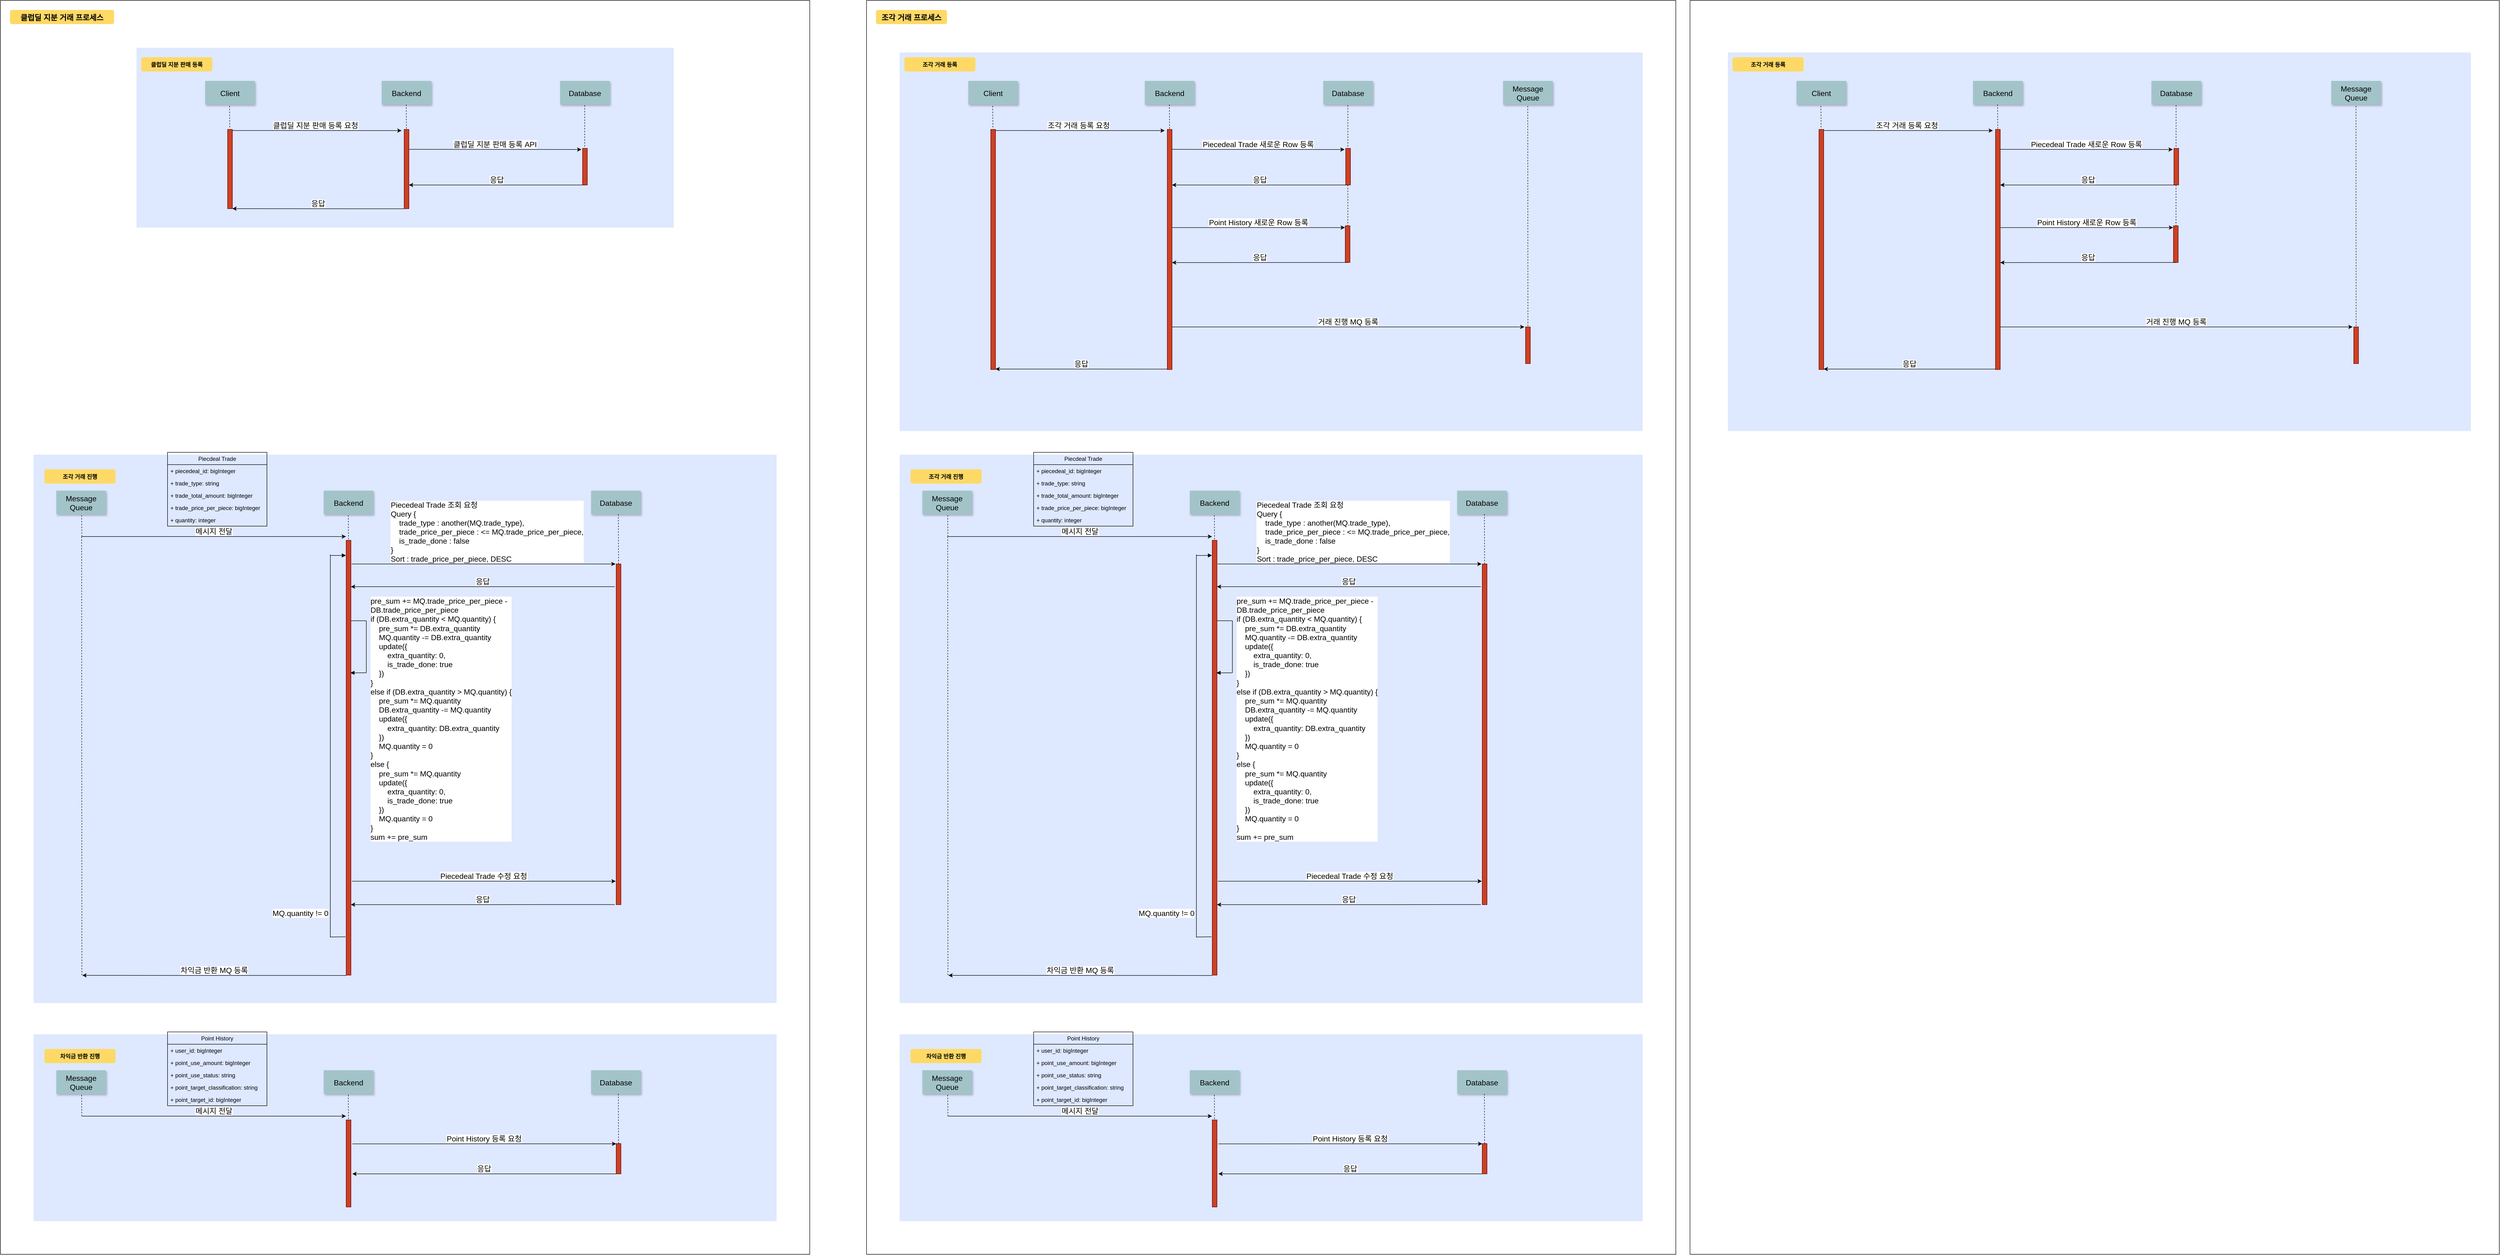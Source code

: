 <mxfile version="15.9.6" type="github">
  <diagram name="Page-1" id="9361dd3d-8414-5efd-6122-117bd74ce7a7">
    <mxGraphModel dx="5555" dy="3205" grid="1" gridSize="10" guides="1" tooltips="1" connect="1" arrows="1" fold="1" page="0" pageScale="1.5" pageWidth="826" pageHeight="1169" background="none" math="0" shadow="0">
      <root>
        <mxCell id="0" />
        <mxCell id="1" parent="0" />
        <mxCell id="0vnZlIIRoeIECLGpW38v-94" value="" style="rounded=0;whiteSpace=wrap;html=1;" vertex="1" parent="1">
          <mxGeometry x="3320" y="-80" width="1710" height="2650" as="geometry" />
        </mxCell>
        <mxCell id="KlOb9oc-CN9GO7hvicui-72" value="" style="rounded=0;whiteSpace=wrap;html=1;" parent="1" vertex="1">
          <mxGeometry x="1580" y="-80" width="1710" height="2650" as="geometry" />
        </mxCell>
        <mxCell id="69" value="" style="fillColor=#DEE8FF;strokeColor=none" parent="1" vertex="1">
          <mxGeometry x="1650" y="30" width="1570" height="800" as="geometry" />
        </mxCell>
        <mxCell id="71" value="조각 거래 등록" style="rounded=1;fontStyle=1;fillColor=#FFD966;strokeColor=none" parent="1" vertex="1">
          <mxGeometry x="1660" y="40" width="150" height="30" as="geometry" />
        </mxCell>
        <mxCell id="AhJz03Bt-B3YiPbpUyde-89" value="Client" style="shadow=1;fillColor=#A2C4C9;strokeColor=none;fontSize=16;" parent="1" vertex="1">
          <mxGeometry x="1795" y="90" width="105" height="50" as="geometry" />
        </mxCell>
        <mxCell id="AhJz03Bt-B3YiPbpUyde-90" value="Backend" style="shadow=1;fillColor=#A2C4C9;strokeColor=none;fontSize=16;" parent="1" vertex="1">
          <mxGeometry x="2168" y="90" width="105" height="50" as="geometry" />
        </mxCell>
        <mxCell id="AhJz03Bt-B3YiPbpUyde-91" value="Database" style="shadow=1;fillColor=#A2C4C9;strokeColor=none;fontSize=16;" parent="1" vertex="1">
          <mxGeometry x="2545" y="90" width="105" height="50" as="geometry" />
        </mxCell>
        <mxCell id="AhJz03Bt-B3YiPbpUyde-92" value="Message&#xa;Queue" style="shadow=1;fillColor=#A2C4C9;strokeColor=none;fontSize=16;" parent="1" vertex="1">
          <mxGeometry x="2925" y="90" width="105" height="50" as="geometry" />
        </mxCell>
        <mxCell id="AhJz03Bt-B3YiPbpUyde-94" value="조각 거래 등록 요청" style="edgeStyle=elbowEdgeStyle;elbow=vertical;verticalLabelPosition=top;verticalAlign=bottom;fontSize=16;" parent="1" edge="1">
          <mxGeometry x="1924.5" y="-38.12" width="100" height="100" as="geometry">
            <mxPoint x="1847" y="194.88" as="sourcePoint" />
            <mxPoint x="2210" y="195" as="targetPoint" />
            <Array as="points" />
          </mxGeometry>
        </mxCell>
        <mxCell id="AhJz03Bt-B3YiPbpUyde-95" value="" style="edgeStyle=none;endArrow=none;dashed=1" parent="1" edge="1">
          <mxGeometry x="2171.441" y="235" width="100" height="100" as="geometry">
            <mxPoint x="2219.87" y="140.0" as="sourcePoint" />
            <mxPoint x="2220.28" y="192" as="targetPoint" />
          </mxGeometry>
        </mxCell>
        <mxCell id="AhJz03Bt-B3YiPbpUyde-96" value="" style="fillColor=#CC4125;strokeColor=#660000" parent="1" vertex="1">
          <mxGeometry x="2215.5" y="192.56" width="10" height="507.44" as="geometry" />
        </mxCell>
        <mxCell id="AhJz03Bt-B3YiPbpUyde-97" value="Piecedeal Trade 새로운 Row 등록" style="edgeStyle=elbowEdgeStyle;elbow=vertical;verticalLabelPosition=top;verticalAlign=bottom;fontSize=16;" parent="1" edge="1">
          <mxGeometry x="2303" y="1.66" width="100" height="100" as="geometry">
            <mxPoint x="2225.5" y="234.66" as="sourcePoint" />
            <mxPoint x="2590" y="235" as="targetPoint" />
            <Array as="points" />
          </mxGeometry>
        </mxCell>
        <mxCell id="AhJz03Bt-B3YiPbpUyde-98" value="" style="edgeStyle=none;endArrow=none;dashed=1" parent="1" edge="1">
          <mxGeometry x="2548.641" y="236.56" width="100" height="100" as="geometry">
            <mxPoint x="2597.07" y="141.56" as="sourcePoint" />
            <mxPoint x="2597" y="231" as="targetPoint" />
          </mxGeometry>
        </mxCell>
        <mxCell id="AhJz03Bt-B3YiPbpUyde-99" value="" style="fillColor=#CC4125;strokeColor=#660000" parent="1" vertex="1">
          <mxGeometry x="2592.5" y="232.56" width="10" height="77.44" as="geometry" />
        </mxCell>
        <mxCell id="AhJz03Bt-B3YiPbpUyde-100" value="응답" style="edgeStyle=elbowEdgeStyle;elbow=vertical;verticalLabelPosition=top;verticalAlign=bottom;exitX=0.5;exitY=1;exitDx=0;exitDy=0;fontSize=16;" parent="1" source="AhJz03Bt-B3YiPbpUyde-99" target="AhJz03Bt-B3YiPbpUyde-96" edge="1">
          <mxGeometry x="2457.5" y="167" width="100" height="100" as="geometry">
            <mxPoint x="2380.0" y="400.0" as="sourcePoint" />
            <mxPoint x="2753" y="400.12" as="targetPoint" />
            <Array as="points" />
          </mxGeometry>
        </mxCell>
        <mxCell id="AhJz03Bt-B3YiPbpUyde-101" value="거래 진행 MQ 등록" style="edgeStyle=elbowEdgeStyle;elbow=vertical;verticalLabelPosition=top;verticalAlign=bottom;fontSize=16;" parent="1" edge="1">
          <mxGeometry x="2303" y="377" width="100" height="100" as="geometry">
            <mxPoint x="2225.5" y="610.0" as="sourcePoint" />
            <mxPoint x="2970" y="610" as="targetPoint" />
            <Array as="points" />
          </mxGeometry>
        </mxCell>
        <mxCell id="AhJz03Bt-B3YiPbpUyde-102" value="" style="edgeStyle=none;endArrow=none;dashed=1;entryX=0.5;entryY=0;entryDx=0;entryDy=0;" parent="1" target="AhJz03Bt-B3YiPbpUyde-103" edge="1">
          <mxGeometry x="2928.711" y="238.12" width="100" height="100" as="geometry">
            <mxPoint x="2977.14" y="143.12" as="sourcePoint" />
            <mxPoint x="2977" y="410" as="targetPoint" />
          </mxGeometry>
        </mxCell>
        <mxCell id="AhJz03Bt-B3YiPbpUyde-103" value="" style="fillColor=#CC4125;strokeColor=#660000" parent="1" vertex="1">
          <mxGeometry x="2972.5" y="610" width="10" height="77.44" as="geometry" />
        </mxCell>
        <mxCell id="AhJz03Bt-B3YiPbpUyde-105" value="응답" style="edgeStyle=elbowEdgeStyle;elbow=vertical;verticalLabelPosition=top;verticalAlign=bottom;fontSize=16;" parent="1" edge="1">
          <mxGeometry x="1930" y="466" width="100" height="100" as="geometry">
            <mxPoint x="2215.5" y="699.12" as="sourcePoint" />
            <mxPoint x="1852.5" y="699" as="targetPoint" />
            <Array as="points" />
          </mxGeometry>
        </mxCell>
        <mxCell id="AhJz03Bt-B3YiPbpUyde-106" value="" style="fillColor=#CC4125;strokeColor=#660000" parent="1" vertex="1">
          <mxGeometry x="1842.5" y="192.56" width="10" height="507.44" as="geometry" />
        </mxCell>
        <mxCell id="AhJz03Bt-B3YiPbpUyde-107" value="" style="edgeStyle=none;endArrow=none;dashed=1;" parent="1" edge="1">
          <mxGeometry x="1798.161" y="238" width="100" height="100" as="geometry">
            <mxPoint x="1846.59" y="143" as="sourcePoint" />
            <mxPoint x="1847" y="190" as="targetPoint" />
          </mxGeometry>
        </mxCell>
        <mxCell id="SZOiIeE2iXW8za4jXHJB-89" value="" style="fillColor=#DEE8FF;strokeColor=none" parent="1" vertex="1">
          <mxGeometry x="1650" y="880" width="1570" height="1159" as="geometry" />
        </mxCell>
        <mxCell id="SZOiIeE2iXW8za4jXHJB-90" value="조각 거래 진행" style="rounded=1;fontStyle=1;fillColor=#FFD966;strokeColor=none" parent="1" vertex="1">
          <mxGeometry x="1673" y="911" width="150" height="30" as="geometry" />
        </mxCell>
        <mxCell id="SZOiIeE2iXW8za4jXHJB-91" value="Message&#xa;Queue" style="shadow=1;fillColor=#A2C4C9;strokeColor=none;fontSize=16;" parent="1" vertex="1">
          <mxGeometry x="1698" y="956" width="105" height="50" as="geometry" />
        </mxCell>
        <mxCell id="SZOiIeE2iXW8za4jXHJB-93" value="Backend" style="shadow=1;fillColor=#A2C4C9;strokeColor=none;fontSize=16;" parent="1" vertex="1">
          <mxGeometry x="2263" y="956" width="105" height="50" as="geometry" />
        </mxCell>
        <mxCell id="SZOiIeE2iXW8za4jXHJB-94" value="Database" style="shadow=1;fillColor=#A2C4C9;strokeColor=none;fontSize=16;" parent="1" vertex="1">
          <mxGeometry x="2828" y="956" width="105" height="50" as="geometry" />
        </mxCell>
        <mxCell id="SZOiIeE2iXW8za4jXHJB-109" value="" style="edgeStyle=none;endArrow=none;dashed=1;" parent="1" edge="1">
          <mxGeometry x="1703.071" y="1103" width="100" height="100" as="geometry">
            <mxPoint x="1751.5" y="1008" as="sourcePoint" />
            <mxPoint x="1751.91" y="1055" as="targetPoint" />
          </mxGeometry>
        </mxCell>
        <mxCell id="SZOiIeE2iXW8za4jXHJB-111" value="메시지 전달" style="edgeStyle=elbowEdgeStyle;elbow=vertical;verticalLabelPosition=top;verticalAlign=bottom;fontSize=16;" parent="1" edge="1">
          <mxGeometry x="1830" y="820" width="100" height="100" as="geometry">
            <mxPoint x="1752.5" y="1053" as="sourcePoint" />
            <mxPoint x="2310" y="1053" as="targetPoint" />
            <Array as="points" />
          </mxGeometry>
        </mxCell>
        <mxCell id="SZOiIeE2iXW8za4jXHJB-112" value="" style="edgeStyle=none;endArrow=none;dashed=1" parent="1" edge="1">
          <mxGeometry x="2266.481" y="1103" width="100" height="100" as="geometry">
            <mxPoint x="2314.91" y="1008.0" as="sourcePoint" />
            <mxPoint x="2315.32" y="1060" as="targetPoint" />
          </mxGeometry>
        </mxCell>
        <mxCell id="SZOiIeE2iXW8za4jXHJB-113" value="" style="fillColor=#CC4125;strokeColor=#660000" parent="1" vertex="1">
          <mxGeometry x="2310.5" y="1061" width="10" height="919" as="geometry" />
        </mxCell>
        <mxCell id="SZOiIeE2iXW8za4jXHJB-114" value="Piecdeal Trade" style="swimlane;fontStyle=0;childLayout=stackLayout;horizontal=1;startSize=26;fillColor=none;horizontalStack=0;resizeParent=1;resizeParentMax=0;resizeLast=0;collapsible=1;marginBottom=0;" parent="1" vertex="1">
          <mxGeometry x="1933" y="875" width="210" height="156" as="geometry" />
        </mxCell>
        <mxCell id="SZOiIeE2iXW8za4jXHJB-115" value="+ piecedeal_id: bigInteger" style="text;strokeColor=none;fillColor=none;align=left;verticalAlign=top;spacingLeft=4;spacingRight=4;overflow=hidden;rotatable=0;points=[[0,0.5],[1,0.5]];portConstraint=eastwest;" parent="SZOiIeE2iXW8za4jXHJB-114" vertex="1">
          <mxGeometry y="26" width="210" height="26" as="geometry" />
        </mxCell>
        <mxCell id="SZOiIeE2iXW8za4jXHJB-116" value="+ trade_type: string" style="text;strokeColor=none;fillColor=none;align=left;verticalAlign=top;spacingLeft=4;spacingRight=4;overflow=hidden;rotatable=0;points=[[0,0.5],[1,0.5]];portConstraint=eastwest;" parent="SZOiIeE2iXW8za4jXHJB-114" vertex="1">
          <mxGeometry y="52" width="210" height="26" as="geometry" />
        </mxCell>
        <mxCell id="SZOiIeE2iXW8za4jXHJB-117" value="+ trade_total_amount: bigInteger" style="text;strokeColor=none;fillColor=none;align=left;verticalAlign=top;spacingLeft=4;spacingRight=4;overflow=hidden;rotatable=0;points=[[0,0.5],[1,0.5]];portConstraint=eastwest;" parent="SZOiIeE2iXW8za4jXHJB-114" vertex="1">
          <mxGeometry y="78" width="210" height="26" as="geometry" />
        </mxCell>
        <mxCell id="SZOiIeE2iXW8za4jXHJB-119" value="+ trade_price_per_piece: bigInteger" style="text;strokeColor=none;fillColor=none;align=left;verticalAlign=top;spacingLeft=4;spacingRight=4;overflow=hidden;rotatable=0;points=[[0,0.5],[1,0.5]];portConstraint=eastwest;" parent="SZOiIeE2iXW8za4jXHJB-114" vertex="1">
          <mxGeometry y="104" width="210" height="26" as="geometry" />
        </mxCell>
        <mxCell id="SZOiIeE2iXW8za4jXHJB-118" value="+ quantity: integer" style="text;strokeColor=none;fillColor=none;align=left;verticalAlign=top;spacingLeft=4;spacingRight=4;overflow=hidden;rotatable=0;points=[[0,0.5],[1,0.5]];portConstraint=eastwest;" parent="SZOiIeE2iXW8za4jXHJB-114" vertex="1">
          <mxGeometry y="130" width="210" height="26" as="geometry" />
        </mxCell>
        <mxCell id="SZOiIeE2iXW8za4jXHJB-120" value="" style="fillColor=#CC4125;strokeColor=#660000" parent="1" vertex="1">
          <mxGeometry x="2881" y="1111" width="10" height="720" as="geometry" />
        </mxCell>
        <mxCell id="SZOiIeE2iXW8za4jXHJB-121" value="" style="edgeStyle=none;endArrow=none;dashed=1;entryX=0.5;entryY=0;entryDx=0;entryDy=0;" parent="1" target="SZOiIeE2iXW8za4jXHJB-120" edge="1">
          <mxGeometry x="2837.071" y="1101" width="100" height="100" as="geometry">
            <mxPoint x="2885.5" y="1006" as="sourcePoint" />
            <mxPoint x="2885.91" y="1058" as="targetPoint" />
          </mxGeometry>
        </mxCell>
        <mxCell id="SZOiIeE2iXW8za4jXHJB-123" value="Piecedeal Trade 조회 요청&#xa;Query {&#xa;    trade_type : another(MQ.trade_type),&#xa;    trade_price_per_piece : &lt;= MQ.trade_price_per_piece,&#xa;    is_trade_done : false&#xa;}&#xa;Sort : trade_price_per_piece, DESC" style="edgeStyle=elbowEdgeStyle;elbow=vertical;verticalLabelPosition=top;verticalAlign=bottom;fontSize=16;align=left;" parent="1" edge="1">
          <mxGeometry x="-97" y="1" width="100" height="100" as="geometry">
            <mxPoint x="2322" y="1111" as="sourcePoint" />
            <mxPoint x="2879.5" y="1111" as="targetPoint" />
            <Array as="points" />
            <mxPoint x="-198" as="offset" />
          </mxGeometry>
        </mxCell>
        <mxCell id="SZOiIeE2iXW8za4jXHJB-124" value="" style="edgeStyle=none;endArrow=none;dashed=1" parent="1" edge="1">
          <mxGeometry x="2548.551" y="405" width="100" height="100" as="geometry">
            <mxPoint x="2596.98" y="310.0" as="sourcePoint" />
            <mxPoint x="2596.91" y="399.44" as="targetPoint" />
          </mxGeometry>
        </mxCell>
        <mxCell id="SZOiIeE2iXW8za4jXHJB-125" value="Point History 새로운 Row 등록" style="edgeStyle=elbowEdgeStyle;elbow=vertical;verticalLabelPosition=top;verticalAlign=bottom;fontSize=16;" parent="1" edge="1">
          <mxGeometry x="2303.75" y="167" width="100" height="100" as="geometry">
            <mxPoint x="2226.25" y="400.0" as="sourcePoint" />
            <mxPoint x="2590.75" y="400.34" as="targetPoint" />
            <Array as="points" />
          </mxGeometry>
        </mxCell>
        <mxCell id="SZOiIeE2iXW8za4jXHJB-126" value="" style="fillColor=#CC4125;strokeColor=#660000" parent="1" vertex="1">
          <mxGeometry x="2591.5" y="396.28" width="10" height="77.44" as="geometry" />
        </mxCell>
        <mxCell id="SZOiIeE2iXW8za4jXHJB-127" value="응답" style="edgeStyle=elbowEdgeStyle;elbow=vertical;verticalLabelPosition=top;verticalAlign=bottom;exitX=0.5;exitY=1;exitDx=0;exitDy=0;fontSize=16;" parent="1" edge="1">
          <mxGeometry x="2457.5" y="330.72" width="100" height="100" as="geometry">
            <mxPoint x="2597.5" y="473.72" as="sourcePoint" />
            <mxPoint x="2225.5" y="474.308" as="targetPoint" />
            <Array as="points" />
          </mxGeometry>
        </mxCell>
        <mxCell id="SZOiIeE2iXW8za4jXHJB-129" value="응답" style="edgeStyle=elbowEdgeStyle;elbow=vertical;verticalLabelPosition=top;verticalAlign=bottom;fontSize=16;" parent="1" edge="1">
          <mxGeometry x="2398" y="926" width="100" height="100" as="geometry">
            <mxPoint x="2878" y="1159" as="sourcePoint" />
            <mxPoint x="2320.5" y="1159" as="targetPoint" />
            <Array as="points" />
          </mxGeometry>
        </mxCell>
        <mxCell id="SZOiIeE2iXW8za4jXHJB-132" value="" style="endArrow=none;html=1;rounded=0;" parent="1" edge="1">
          <mxGeometry width="50" height="50" relative="1" as="geometry">
            <mxPoint x="2320.5" y="1231" as="sourcePoint" />
            <mxPoint x="2353" y="1231" as="targetPoint" />
          </mxGeometry>
        </mxCell>
        <mxCell id="SZOiIeE2iXW8za4jXHJB-134" value="" style="endArrow=none;html=1;rounded=0;" parent="1" edge="1">
          <mxGeometry width="50" height="50" relative="1" as="geometry">
            <mxPoint x="2353" y="1231" as="sourcePoint" />
            <mxPoint x="2353" y="1341" as="targetPoint" />
          </mxGeometry>
        </mxCell>
        <mxCell id="SZOiIeE2iXW8za4jXHJB-136" value="&lt;div&gt;pre_sum += MQ.trade_price_per_piece -&amp;nbsp;&lt;/div&gt;DB.trade_price_per_piece&lt;div&gt;if (DB.extra_quantity &amp;lt; MQ.quantity) {&lt;/div&gt;&lt;div&gt;&amp;nbsp; &amp;nbsp; pre_sum *= DB.extra_quantity&lt;/div&gt;&lt;div&gt;&amp;nbsp; &amp;nbsp; MQ.quantity -= DB.extra_quantity&lt;/div&gt;&lt;div&gt;&amp;nbsp; &amp;nbsp; update({&lt;/div&gt;&lt;div&gt;&amp;nbsp; &amp;nbsp; &amp;nbsp; &amp;nbsp; extra_quantity: 0,&lt;/div&gt;&lt;div&gt;&amp;nbsp; &amp;nbsp; &amp;nbsp; &amp;nbsp; is_trade_done: true&lt;/div&gt;&lt;div&gt;&amp;nbsp; &amp;nbsp; })&lt;/div&gt;&lt;div&gt;}&lt;/div&gt;&lt;div&gt;else if (DB.extra_quantity &amp;gt; MQ.quantity) {&lt;/div&gt;&lt;div&gt;&lt;div&gt;&amp;nbsp; &amp;nbsp; pre_sum *= MQ.quantity&lt;/div&gt;&lt;/div&gt;&lt;div&gt;&amp;nbsp; &amp;nbsp; DB.extra_quantity -= MQ.quantity&lt;/div&gt;&lt;div&gt;&amp;nbsp; &amp;nbsp; update({&lt;/div&gt;&lt;div&gt;&amp;nbsp; &amp;nbsp; &amp;nbsp; &amp;nbsp; extra_quantity: DB.extra_quantity&lt;/div&gt;&lt;div&gt;&amp;nbsp; &amp;nbsp; })&lt;/div&gt;&lt;div&gt;&amp;nbsp; &amp;nbsp; MQ.quantity = 0&lt;/div&gt;&lt;div&gt;}&lt;/div&gt;&lt;div&gt;else {&lt;/div&gt;&lt;div&gt;&amp;nbsp; &amp;nbsp; pre_sum *= MQ.quantity&lt;/div&gt;&lt;div&gt;&amp;nbsp; &amp;nbsp; update({&lt;/div&gt;&lt;div&gt;&amp;nbsp; &amp;nbsp; &amp;nbsp; &amp;nbsp; extra_quantity: 0,&lt;/div&gt;&lt;div&gt;&amp;nbsp; &amp;nbsp; &amp;nbsp; &amp;nbsp; is_trade_done: true&lt;/div&gt;&lt;div&gt;&amp;nbsp; &amp;nbsp; })&lt;/div&gt;&lt;div&gt;&amp;nbsp; &amp;nbsp; MQ.quantity = 0&lt;/div&gt;&lt;div&gt;}&lt;/div&gt;&lt;div&gt;sum += pre_sum&lt;/div&gt;" style="html=1;verticalAlign=bottom;endArrow=block;rounded=0;entryX=1.591;entryY=0.835;entryDx=0;entryDy=0;entryPerimeter=0;fontSize=16;align=left;" parent="1" edge="1">
          <mxGeometry x="-1" y="359" width="80" relative="1" as="geometry">
            <mxPoint x="2353" y="1341" as="sourcePoint" />
            <mxPoint x="2319.41" y="1341.112" as="targetPoint" />
            <mxPoint x="6" as="offset" />
          </mxGeometry>
        </mxCell>
        <mxCell id="SZOiIeE2iXW8za4jXHJB-137" value="Piecedeal Trade 수정 요청" style="edgeStyle=elbowEdgeStyle;elbow=vertical;verticalLabelPosition=top;verticalAlign=bottom;fontSize=16;" parent="1" edge="1">
          <mxGeometry x="2400" y="1548.47" width="100" height="100" as="geometry">
            <mxPoint x="2322.5" y="1781.47" as="sourcePoint" />
            <mxPoint x="2880" y="1781.47" as="targetPoint" />
            <Array as="points" />
          </mxGeometry>
        </mxCell>
        <mxCell id="SZOiIeE2iXW8za4jXHJB-140" value="응답" style="edgeStyle=elbowEdgeStyle;elbow=vertical;verticalLabelPosition=top;verticalAlign=bottom;fontSize=16;" parent="1" edge="1">
          <mxGeometry x="2398" y="1597.91" width="100" height="100" as="geometry">
            <mxPoint x="2878.0" y="1830.91" as="sourcePoint" />
            <mxPoint x="2320.5" y="1830.91" as="targetPoint" />
            <Array as="points" />
          </mxGeometry>
        </mxCell>
        <mxCell id="SZOiIeE2iXW8za4jXHJB-146" value="" style="endArrow=none;html=1;rounded=0;" parent="1" edge="1">
          <mxGeometry width="50" height="50" relative="1" as="geometry">
            <mxPoint x="2276.32" y="1899.41" as="sourcePoint" />
            <mxPoint x="2308.82" y="1899.41" as="targetPoint" />
            <Array as="points">
              <mxPoint x="2309" y="1899" />
            </Array>
          </mxGeometry>
        </mxCell>
        <mxCell id="SZOiIeE2iXW8za4jXHJB-147" value="" style="endArrow=none;html=1;rounded=0;" parent="1" edge="1">
          <mxGeometry width="50" height="50" relative="1" as="geometry">
            <mxPoint x="2277" y="1091" as="sourcePoint" />
            <mxPoint x="2277" y="1900" as="targetPoint" />
          </mxGeometry>
        </mxCell>
        <mxCell id="SZOiIeE2iXW8za4jXHJB-148" value="MQ.quantity != 0" style="html=1;verticalAlign=bottom;endArrow=block;rounded=0;fontSize=16;align=left;entryX=-0.056;entryY=0.058;entryDx=0;entryDy=0;entryPerimeter=0;" parent="1" edge="1">
          <mxGeometry x="-1" y="-778" width="80" relative="1" as="geometry">
            <mxPoint x="2277" y="1093" as="sourcePoint" />
            <mxPoint x="2309.94" y="1092.9" as="targetPoint" />
            <mxPoint x="-126" y="-10" as="offset" />
          </mxGeometry>
        </mxCell>
        <mxCell id="SZOiIeE2iXW8za4jXHJB-149" value="" style="edgeStyle=none;endArrow=none;dashed=1;" parent="1" edge="1">
          <mxGeometry x="1703.071" y="1148" width="100" height="100" as="geometry">
            <mxPoint x="1751.5" y="1053" as="sourcePoint" />
            <mxPoint x="1752" y="1980" as="targetPoint" />
          </mxGeometry>
        </mxCell>
        <mxCell id="SZOiIeE2iXW8za4jXHJB-150" value="차익금 반환 MQ 등록" style="edgeStyle=elbowEdgeStyle;elbow=vertical;verticalLabelPosition=top;verticalAlign=bottom;fontSize=16;" parent="1" edge="1">
          <mxGeometry x="1830.5" y="1747.71" width="100" height="100" as="geometry">
            <mxPoint x="2310.5" y="1980.71" as="sourcePoint" />
            <mxPoint x="1753" y="1980.71" as="targetPoint" />
            <Array as="points" />
          </mxGeometry>
        </mxCell>
        <mxCell id="pQrzHc1m5_enGg3xlfXU-94" value="" style="fillColor=#DEE8FF;strokeColor=none" parent="1" vertex="1">
          <mxGeometry x="1650" y="2105" width="1570" height="395" as="geometry" />
        </mxCell>
        <mxCell id="pQrzHc1m5_enGg3xlfXU-95" value="차익금 반환 진행" style="rounded=1;fontStyle=1;fillColor=#FFD966;strokeColor=none" parent="1" vertex="1">
          <mxGeometry x="1673" y="2136" width="150" height="30" as="geometry" />
        </mxCell>
        <mxCell id="pQrzHc1m5_enGg3xlfXU-96" value="Message&#xa;Queue" style="shadow=1;fillColor=#A2C4C9;strokeColor=none;fontSize=16;" parent="1" vertex="1">
          <mxGeometry x="1698" y="2181" width="105" height="50" as="geometry" />
        </mxCell>
        <mxCell id="pQrzHc1m5_enGg3xlfXU-97" value="Backend" style="shadow=1;fillColor=#A2C4C9;strokeColor=none;fontSize=16;" parent="1" vertex="1">
          <mxGeometry x="2263" y="2181" width="105" height="50" as="geometry" />
        </mxCell>
        <mxCell id="pQrzHc1m5_enGg3xlfXU-98" value="Database" style="shadow=1;fillColor=#A2C4C9;strokeColor=none;fontSize=16;" parent="1" vertex="1">
          <mxGeometry x="2828" y="2181" width="105" height="50" as="geometry" />
        </mxCell>
        <mxCell id="pQrzHc1m5_enGg3xlfXU-99" value="" style="edgeStyle=none;endArrow=none;dashed=1;" parent="1" edge="1">
          <mxGeometry x="1703.071" y="2328" width="100" height="100" as="geometry">
            <mxPoint x="1751.5" y="2233" as="sourcePoint" />
            <mxPoint x="1751.91" y="2280" as="targetPoint" />
          </mxGeometry>
        </mxCell>
        <mxCell id="pQrzHc1m5_enGg3xlfXU-100" value="메시지 전달" style="edgeStyle=elbowEdgeStyle;elbow=vertical;verticalLabelPosition=top;verticalAlign=bottom;fontSize=16;" parent="1" edge="1">
          <mxGeometry x="1830" y="2045" width="100" height="100" as="geometry">
            <mxPoint x="1752.5" y="2278" as="sourcePoint" />
            <mxPoint x="2310" y="2278" as="targetPoint" />
            <Array as="points" />
          </mxGeometry>
        </mxCell>
        <mxCell id="pQrzHc1m5_enGg3xlfXU-101" value="" style="edgeStyle=none;endArrow=none;dashed=1" parent="1" edge="1">
          <mxGeometry x="2266.481" y="2328" width="100" height="100" as="geometry">
            <mxPoint x="2314.91" y="2233" as="sourcePoint" />
            <mxPoint x="2315.32" y="2285" as="targetPoint" />
          </mxGeometry>
        </mxCell>
        <mxCell id="pQrzHc1m5_enGg3xlfXU-102" value="" style="fillColor=#CC4125;strokeColor=#660000" parent="1" vertex="1">
          <mxGeometry x="2310.5" y="2286" width="10" height="184" as="geometry" />
        </mxCell>
        <mxCell id="pQrzHc1m5_enGg3xlfXU-103" value="Point History" style="swimlane;fontStyle=0;childLayout=stackLayout;horizontal=1;startSize=26;fillColor=none;horizontalStack=0;resizeParent=1;resizeParentMax=0;resizeLast=0;collapsible=1;marginBottom=0;" parent="1" vertex="1">
          <mxGeometry x="1933" y="2100" width="210" height="156" as="geometry" />
        </mxCell>
        <mxCell id="pQrzHc1m5_enGg3xlfXU-104" value="+ user_id: bigInteger" style="text;strokeColor=none;fillColor=none;align=left;verticalAlign=top;spacingLeft=4;spacingRight=4;overflow=hidden;rotatable=0;points=[[0,0.5],[1,0.5]];portConstraint=eastwest;" parent="pQrzHc1m5_enGg3xlfXU-103" vertex="1">
          <mxGeometry y="26" width="210" height="26" as="geometry" />
        </mxCell>
        <mxCell id="pQrzHc1m5_enGg3xlfXU-105" value="+ point_use_amount: bigInteger" style="text;strokeColor=none;fillColor=none;align=left;verticalAlign=top;spacingLeft=4;spacingRight=4;overflow=hidden;rotatable=0;points=[[0,0.5],[1,0.5]];portConstraint=eastwest;" parent="pQrzHc1m5_enGg3xlfXU-103" vertex="1">
          <mxGeometry y="52" width="210" height="26" as="geometry" />
        </mxCell>
        <mxCell id="pQrzHc1m5_enGg3xlfXU-106" value="+ point_use_status: string" style="text;strokeColor=none;fillColor=none;align=left;verticalAlign=top;spacingLeft=4;spacingRight=4;overflow=hidden;rotatable=0;points=[[0,0.5],[1,0.5]];portConstraint=eastwest;" parent="pQrzHc1m5_enGg3xlfXU-103" vertex="1">
          <mxGeometry y="78" width="210" height="26" as="geometry" />
        </mxCell>
        <mxCell id="pQrzHc1m5_enGg3xlfXU-107" value="+ point_target_classification: string" style="text;strokeColor=none;fillColor=none;align=left;verticalAlign=top;spacingLeft=4;spacingRight=4;overflow=hidden;rotatable=0;points=[[0,0.5],[1,0.5]];portConstraint=eastwest;" parent="pQrzHc1m5_enGg3xlfXU-103" vertex="1">
          <mxGeometry y="104" width="210" height="26" as="geometry" />
        </mxCell>
        <mxCell id="pQrzHc1m5_enGg3xlfXU-108" value="+ point_target_id: bigInteger" style="text;strokeColor=none;fillColor=none;align=left;verticalAlign=top;spacingLeft=4;spacingRight=4;overflow=hidden;rotatable=0;points=[[0,0.5],[1,0.5]];portConstraint=eastwest;" parent="pQrzHc1m5_enGg3xlfXU-103" vertex="1">
          <mxGeometry y="130" width="210" height="26" as="geometry" />
        </mxCell>
        <mxCell id="pQrzHc1m5_enGg3xlfXU-109" value="" style="fillColor=#CC4125;strokeColor=#660000" parent="1" vertex="1">
          <mxGeometry x="2881" y="2336" width="10" height="64" as="geometry" />
        </mxCell>
        <mxCell id="pQrzHc1m5_enGg3xlfXU-110" value="" style="edgeStyle=none;endArrow=none;dashed=1;entryX=0.5;entryY=0;entryDx=0;entryDy=0;" parent="1" target="pQrzHc1m5_enGg3xlfXU-109" edge="1">
          <mxGeometry x="2837.071" y="2326" width="100" height="100" as="geometry">
            <mxPoint x="2885.5" y="2231" as="sourcePoint" />
            <mxPoint x="2885.91" y="2283" as="targetPoint" />
          </mxGeometry>
        </mxCell>
        <mxCell id="pQrzHc1m5_enGg3xlfXU-116" value="Point History 등록 요청" style="edgeStyle=elbowEdgeStyle;elbow=vertical;verticalLabelPosition=top;verticalAlign=bottom;fontSize=16;" parent="1" edge="1">
          <mxGeometry x="2401" y="2103.59" width="100" height="100" as="geometry">
            <mxPoint x="2323.5" y="2336.59" as="sourcePoint" />
            <mxPoint x="2881" y="2336.59" as="targetPoint" />
            <Array as="points" />
          </mxGeometry>
        </mxCell>
        <mxCell id="pQrzHc1m5_enGg3xlfXU-117" value="응답" style="edgeStyle=elbowEdgeStyle;elbow=vertical;verticalLabelPosition=top;verticalAlign=bottom;fontSize=16;" parent="1" edge="1">
          <mxGeometry x="2401" y="2167" width="100" height="100" as="geometry">
            <mxPoint x="2881.0" y="2400" as="sourcePoint" />
            <mxPoint x="2323.5" y="2400" as="targetPoint" />
            <Array as="points" />
          </mxGeometry>
        </mxCell>
        <mxCell id="KlOb9oc-CN9GO7hvicui-73" value="조각 거래 프로세스" style="rounded=1;fontStyle=1;fillColor=#FFD966;strokeColor=none;fontSize=16;" parent="1" vertex="1">
          <mxGeometry x="1600" y="-60" width="150" height="30" as="geometry" />
        </mxCell>
        <mxCell id="KlOb9oc-CN9GO7hvicui-74" value="" style="rounded=0;whiteSpace=wrap;html=1;" parent="1" vertex="1">
          <mxGeometry x="-250" y="-80" width="1710" height="2650" as="geometry" />
        </mxCell>
        <mxCell id="KlOb9oc-CN9GO7hvicui-75" value="" style="fillColor=#DEE8FF;strokeColor=none" parent="1" vertex="1">
          <mxGeometry x="37.5" y="20" width="1135" height="380" as="geometry" />
        </mxCell>
        <mxCell id="KlOb9oc-CN9GO7hvicui-76" value="클럽딜 지분 판매 등록" style="rounded=1;fontStyle=1;fillColor=#FFD966;strokeColor=none" parent="1" vertex="1">
          <mxGeometry x="47.5" y="40" width="150" height="30" as="geometry" />
        </mxCell>
        <mxCell id="KlOb9oc-CN9GO7hvicui-77" value="Client" style="shadow=1;fillColor=#A2C4C9;strokeColor=none;fontSize=16;" parent="1" vertex="1">
          <mxGeometry x="182.5" y="90" width="105" height="50" as="geometry" />
        </mxCell>
        <mxCell id="KlOb9oc-CN9GO7hvicui-78" value="Backend" style="shadow=1;fillColor=#A2C4C9;strokeColor=none;fontSize=16;" parent="1" vertex="1">
          <mxGeometry x="555.5" y="90" width="105" height="50" as="geometry" />
        </mxCell>
        <mxCell id="KlOb9oc-CN9GO7hvicui-79" value="Database" style="shadow=1;fillColor=#A2C4C9;strokeColor=none;fontSize=16;" parent="1" vertex="1">
          <mxGeometry x="932.5" y="90" width="105" height="50" as="geometry" />
        </mxCell>
        <mxCell id="KlOb9oc-CN9GO7hvicui-81" value="클럽딜 지분 판매 등록 요청" style="edgeStyle=elbowEdgeStyle;elbow=vertical;verticalLabelPosition=top;verticalAlign=bottom;fontSize=16;" parent="1" edge="1">
          <mxGeometry x="312" y="-38.12" width="100" height="100" as="geometry">
            <mxPoint x="234.5" y="194.88" as="sourcePoint" />
            <mxPoint x="597.5" y="195" as="targetPoint" />
            <Array as="points" />
          </mxGeometry>
        </mxCell>
        <mxCell id="KlOb9oc-CN9GO7hvicui-82" value="" style="edgeStyle=none;endArrow=none;dashed=1" parent="1" edge="1">
          <mxGeometry x="558.941" y="235" width="100" height="100" as="geometry">
            <mxPoint x="607.37" y="140" as="sourcePoint" />
            <mxPoint x="607.78" y="192.0" as="targetPoint" />
          </mxGeometry>
        </mxCell>
        <mxCell id="KlOb9oc-CN9GO7hvicui-83" value="" style="fillColor=#CC4125;strokeColor=#660000" parent="1" vertex="1">
          <mxGeometry x="603" y="192.56" width="10" height="167.44" as="geometry" />
        </mxCell>
        <mxCell id="KlOb9oc-CN9GO7hvicui-84" value="클럽딜 지분 판매 등록 API" style="edgeStyle=elbowEdgeStyle;elbow=vertical;verticalLabelPosition=top;verticalAlign=bottom;fontSize=16;" parent="1" edge="1">
          <mxGeometry x="690.5" y="1.66" width="100" height="100" as="geometry">
            <mxPoint x="613" y="234.66" as="sourcePoint" />
            <mxPoint x="977.5" y="235" as="targetPoint" />
            <Array as="points" />
          </mxGeometry>
        </mxCell>
        <mxCell id="KlOb9oc-CN9GO7hvicui-85" value="" style="edgeStyle=none;endArrow=none;dashed=1" parent="1" edge="1">
          <mxGeometry x="936.141" y="236.56" width="100" height="100" as="geometry">
            <mxPoint x="984.57" y="141.56" as="sourcePoint" />
            <mxPoint x="984.5" y="231" as="targetPoint" />
          </mxGeometry>
        </mxCell>
        <mxCell id="KlOb9oc-CN9GO7hvicui-86" value="" style="fillColor=#CC4125;strokeColor=#660000" parent="1" vertex="1">
          <mxGeometry x="980" y="232.56" width="10" height="77.44" as="geometry" />
        </mxCell>
        <mxCell id="KlOb9oc-CN9GO7hvicui-87" value="응답" style="edgeStyle=elbowEdgeStyle;elbow=vertical;verticalLabelPosition=top;verticalAlign=bottom;exitX=0.5;exitY=1;exitDx=0;exitDy=0;fontSize=16;" parent="1" source="KlOb9oc-CN9GO7hvicui-86" target="KlOb9oc-CN9GO7hvicui-83" edge="1">
          <mxGeometry x="845" y="167" width="100" height="100" as="geometry">
            <mxPoint x="767.5" y="400.0" as="sourcePoint" />
            <mxPoint x="1140.5" y="400.12" as="targetPoint" />
            <Array as="points" />
          </mxGeometry>
        </mxCell>
        <mxCell id="KlOb9oc-CN9GO7hvicui-91" value="응답" style="edgeStyle=elbowEdgeStyle;elbow=vertical;verticalLabelPosition=top;verticalAlign=bottom;fontSize=16;" parent="1" edge="1">
          <mxGeometry x="317.5" y="127.18" width="100" height="100" as="geometry">
            <mxPoint x="603" y="360.3" as="sourcePoint" />
            <mxPoint x="240" y="360.18" as="targetPoint" />
            <Array as="points" />
          </mxGeometry>
        </mxCell>
        <mxCell id="KlOb9oc-CN9GO7hvicui-92" value="" style="fillColor=#CC4125;strokeColor=#660000" parent="1" vertex="1">
          <mxGeometry x="230" y="192.56" width="10" height="167.44" as="geometry" />
        </mxCell>
        <mxCell id="KlOb9oc-CN9GO7hvicui-93" value="" style="edgeStyle=none;endArrow=none;dashed=1;" parent="1" edge="1">
          <mxGeometry x="185.661" y="238" width="100" height="100" as="geometry">
            <mxPoint x="234.09" y="143" as="sourcePoint" />
            <mxPoint x="234.5" y="190" as="targetPoint" />
          </mxGeometry>
        </mxCell>
        <mxCell id="KlOb9oc-CN9GO7hvicui-94" value="" style="fillColor=#DEE8FF;strokeColor=none" parent="1" vertex="1">
          <mxGeometry x="-180" y="880" width="1570" height="1159" as="geometry" />
        </mxCell>
        <mxCell id="KlOb9oc-CN9GO7hvicui-95" value="조각 거래 진행" style="rounded=1;fontStyle=1;fillColor=#FFD966;strokeColor=none" parent="1" vertex="1">
          <mxGeometry x="-157" y="911" width="150" height="30" as="geometry" />
        </mxCell>
        <mxCell id="KlOb9oc-CN9GO7hvicui-96" value="Message&#xa;Queue" style="shadow=1;fillColor=#A2C4C9;strokeColor=none;fontSize=16;" parent="1" vertex="1">
          <mxGeometry x="-132" y="956" width="105" height="50" as="geometry" />
        </mxCell>
        <mxCell id="KlOb9oc-CN9GO7hvicui-97" value="Backend" style="shadow=1;fillColor=#A2C4C9;strokeColor=none;fontSize=16;" parent="1" vertex="1">
          <mxGeometry x="433" y="956" width="105" height="50" as="geometry" />
        </mxCell>
        <mxCell id="KlOb9oc-CN9GO7hvicui-98" value="Database" style="shadow=1;fillColor=#A2C4C9;strokeColor=none;fontSize=16;" parent="1" vertex="1">
          <mxGeometry x="998" y="956" width="105" height="50" as="geometry" />
        </mxCell>
        <mxCell id="KlOb9oc-CN9GO7hvicui-99" value="" style="edgeStyle=none;endArrow=none;dashed=1;" parent="1" edge="1">
          <mxGeometry x="-126.929" y="1103" width="100" height="100" as="geometry">
            <mxPoint x="-78.5" y="1008" as="sourcePoint" />
            <mxPoint x="-78.09" y="1055" as="targetPoint" />
          </mxGeometry>
        </mxCell>
        <mxCell id="KlOb9oc-CN9GO7hvicui-100" value="메시지 전달" style="edgeStyle=elbowEdgeStyle;elbow=vertical;verticalLabelPosition=top;verticalAlign=bottom;fontSize=16;" parent="1" edge="1">
          <mxGeometry y="820" width="100" height="100" as="geometry">
            <mxPoint x="-77.5" y="1053" as="sourcePoint" />
            <mxPoint x="480" y="1053" as="targetPoint" />
            <Array as="points" />
          </mxGeometry>
        </mxCell>
        <mxCell id="KlOb9oc-CN9GO7hvicui-101" value="" style="edgeStyle=none;endArrow=none;dashed=1" parent="1" edge="1">
          <mxGeometry x="436.481" y="1103" width="100" height="100" as="geometry">
            <mxPoint x="484.91" y="1008" as="sourcePoint" />
            <mxPoint x="485.32" y="1060" as="targetPoint" />
          </mxGeometry>
        </mxCell>
        <mxCell id="KlOb9oc-CN9GO7hvicui-102" value="" style="fillColor=#CC4125;strokeColor=#660000" parent="1" vertex="1">
          <mxGeometry x="480.5" y="1061" width="10" height="919" as="geometry" />
        </mxCell>
        <mxCell id="KlOb9oc-CN9GO7hvicui-103" value="Piecdeal Trade" style="swimlane;fontStyle=0;childLayout=stackLayout;horizontal=1;startSize=26;fillColor=none;horizontalStack=0;resizeParent=1;resizeParentMax=0;resizeLast=0;collapsible=1;marginBottom=0;" parent="1" vertex="1">
          <mxGeometry x="103" y="875" width="210" height="156" as="geometry" />
        </mxCell>
        <mxCell id="KlOb9oc-CN9GO7hvicui-104" value="+ piecedeal_id: bigInteger" style="text;strokeColor=none;fillColor=none;align=left;verticalAlign=top;spacingLeft=4;spacingRight=4;overflow=hidden;rotatable=0;points=[[0,0.5],[1,0.5]];portConstraint=eastwest;" parent="KlOb9oc-CN9GO7hvicui-103" vertex="1">
          <mxGeometry y="26" width="210" height="26" as="geometry" />
        </mxCell>
        <mxCell id="KlOb9oc-CN9GO7hvicui-105" value="+ trade_type: string" style="text;strokeColor=none;fillColor=none;align=left;verticalAlign=top;spacingLeft=4;spacingRight=4;overflow=hidden;rotatable=0;points=[[0,0.5],[1,0.5]];portConstraint=eastwest;" parent="KlOb9oc-CN9GO7hvicui-103" vertex="1">
          <mxGeometry y="52" width="210" height="26" as="geometry" />
        </mxCell>
        <mxCell id="KlOb9oc-CN9GO7hvicui-106" value="+ trade_total_amount: bigInteger" style="text;strokeColor=none;fillColor=none;align=left;verticalAlign=top;spacingLeft=4;spacingRight=4;overflow=hidden;rotatable=0;points=[[0,0.5],[1,0.5]];portConstraint=eastwest;" parent="KlOb9oc-CN9GO7hvicui-103" vertex="1">
          <mxGeometry y="78" width="210" height="26" as="geometry" />
        </mxCell>
        <mxCell id="KlOb9oc-CN9GO7hvicui-107" value="+ trade_price_per_piece: bigInteger" style="text;strokeColor=none;fillColor=none;align=left;verticalAlign=top;spacingLeft=4;spacingRight=4;overflow=hidden;rotatable=0;points=[[0,0.5],[1,0.5]];portConstraint=eastwest;" parent="KlOb9oc-CN9GO7hvicui-103" vertex="1">
          <mxGeometry y="104" width="210" height="26" as="geometry" />
        </mxCell>
        <mxCell id="KlOb9oc-CN9GO7hvicui-108" value="+ quantity: integer" style="text;strokeColor=none;fillColor=none;align=left;verticalAlign=top;spacingLeft=4;spacingRight=4;overflow=hidden;rotatable=0;points=[[0,0.5],[1,0.5]];portConstraint=eastwest;" parent="KlOb9oc-CN9GO7hvicui-103" vertex="1">
          <mxGeometry y="130" width="210" height="26" as="geometry" />
        </mxCell>
        <mxCell id="KlOb9oc-CN9GO7hvicui-109" value="" style="fillColor=#CC4125;strokeColor=#660000" parent="1" vertex="1">
          <mxGeometry x="1051" y="1111" width="10" height="720" as="geometry" />
        </mxCell>
        <mxCell id="KlOb9oc-CN9GO7hvicui-110" value="" style="edgeStyle=none;endArrow=none;dashed=1;entryX=0.5;entryY=0;entryDx=0;entryDy=0;" parent="1" target="KlOb9oc-CN9GO7hvicui-109" edge="1">
          <mxGeometry x="1007.071" y="1101" width="100" height="100" as="geometry">
            <mxPoint x="1055.5" y="1006" as="sourcePoint" />
            <mxPoint x="1055.91" y="1058" as="targetPoint" />
          </mxGeometry>
        </mxCell>
        <mxCell id="KlOb9oc-CN9GO7hvicui-111" value="Piecedeal Trade 조회 요청&#xa;Query {&#xa;    trade_type : another(MQ.trade_type),&#xa;    trade_price_per_piece : &lt;= MQ.trade_price_per_piece,&#xa;    is_trade_done : false&#xa;}&#xa;Sort : trade_price_per_piece, DESC" style="edgeStyle=elbowEdgeStyle;elbow=vertical;verticalLabelPosition=top;verticalAlign=bottom;fontSize=16;align=left;" parent="1" edge="1">
          <mxGeometry x="-1927" y="1" width="100" height="100" as="geometry">
            <mxPoint x="492" y="1111" as="sourcePoint" />
            <mxPoint x="1049.5" y="1111" as="targetPoint" />
            <Array as="points" />
            <mxPoint x="-198" as="offset" />
          </mxGeometry>
        </mxCell>
        <mxCell id="KlOb9oc-CN9GO7hvicui-116" value="응답" style="edgeStyle=elbowEdgeStyle;elbow=vertical;verticalLabelPosition=top;verticalAlign=bottom;fontSize=16;" parent="1" edge="1">
          <mxGeometry x="568" y="926" width="100" height="100" as="geometry">
            <mxPoint x="1048" y="1159" as="sourcePoint" />
            <mxPoint x="490.5" y="1159" as="targetPoint" />
            <Array as="points" />
          </mxGeometry>
        </mxCell>
        <mxCell id="KlOb9oc-CN9GO7hvicui-117" value="" style="endArrow=none;html=1;rounded=0;" parent="1" edge="1">
          <mxGeometry width="50" height="50" relative="1" as="geometry">
            <mxPoint x="490.5" y="1231" as="sourcePoint" />
            <mxPoint x="523" y="1231" as="targetPoint" />
          </mxGeometry>
        </mxCell>
        <mxCell id="KlOb9oc-CN9GO7hvicui-118" value="" style="endArrow=none;html=1;rounded=0;" parent="1" edge="1">
          <mxGeometry width="50" height="50" relative="1" as="geometry">
            <mxPoint x="523" y="1231" as="sourcePoint" />
            <mxPoint x="523" y="1341" as="targetPoint" />
          </mxGeometry>
        </mxCell>
        <mxCell id="KlOb9oc-CN9GO7hvicui-119" value="&lt;div&gt;pre_sum += MQ.trade_price_per_piece -&amp;nbsp;&lt;/div&gt;DB.trade_price_per_piece&lt;div&gt;if (DB.extra_quantity &amp;lt; MQ.quantity) {&lt;/div&gt;&lt;div&gt;&amp;nbsp; &amp;nbsp; pre_sum *= DB.extra_quantity&lt;/div&gt;&lt;div&gt;&amp;nbsp; &amp;nbsp; MQ.quantity -= DB.extra_quantity&lt;/div&gt;&lt;div&gt;&amp;nbsp; &amp;nbsp; update({&lt;/div&gt;&lt;div&gt;&amp;nbsp; &amp;nbsp; &amp;nbsp; &amp;nbsp; extra_quantity: 0,&lt;/div&gt;&lt;div&gt;&amp;nbsp; &amp;nbsp; &amp;nbsp; &amp;nbsp; is_trade_done: true&lt;/div&gt;&lt;div&gt;&amp;nbsp; &amp;nbsp; })&lt;/div&gt;&lt;div&gt;}&lt;/div&gt;&lt;div&gt;else if (DB.extra_quantity &amp;gt; MQ.quantity) {&lt;/div&gt;&lt;div&gt;&lt;div&gt;&amp;nbsp; &amp;nbsp; pre_sum *= MQ.quantity&lt;/div&gt;&lt;/div&gt;&lt;div&gt;&amp;nbsp; &amp;nbsp; DB.extra_quantity -= MQ.quantity&lt;/div&gt;&lt;div&gt;&amp;nbsp; &amp;nbsp; update({&lt;/div&gt;&lt;div&gt;&amp;nbsp; &amp;nbsp; &amp;nbsp; &amp;nbsp; extra_quantity: DB.extra_quantity&lt;/div&gt;&lt;div&gt;&amp;nbsp; &amp;nbsp; })&lt;/div&gt;&lt;div&gt;&amp;nbsp; &amp;nbsp; MQ.quantity = 0&lt;/div&gt;&lt;div&gt;}&lt;/div&gt;&lt;div&gt;else {&lt;/div&gt;&lt;div&gt;&amp;nbsp; &amp;nbsp; pre_sum *= MQ.quantity&lt;/div&gt;&lt;div&gt;&amp;nbsp; &amp;nbsp; update({&lt;/div&gt;&lt;div&gt;&amp;nbsp; &amp;nbsp; &amp;nbsp; &amp;nbsp; extra_quantity: 0,&lt;/div&gt;&lt;div&gt;&amp;nbsp; &amp;nbsp; &amp;nbsp; &amp;nbsp; is_trade_done: true&lt;/div&gt;&lt;div&gt;&amp;nbsp; &amp;nbsp; })&lt;/div&gt;&lt;div&gt;&amp;nbsp; &amp;nbsp; MQ.quantity = 0&lt;/div&gt;&lt;div&gt;}&lt;/div&gt;&lt;div&gt;sum += pre_sum&lt;/div&gt;" style="html=1;verticalAlign=bottom;endArrow=block;rounded=0;entryX=1.591;entryY=0.835;entryDx=0;entryDy=0;entryPerimeter=0;fontSize=16;align=left;" parent="1" edge="1">
          <mxGeometry x="-1" y="359" width="80" relative="1" as="geometry">
            <mxPoint x="523" y="1341" as="sourcePoint" />
            <mxPoint x="489.41" y="1341.112" as="targetPoint" />
            <mxPoint x="6" as="offset" />
          </mxGeometry>
        </mxCell>
        <mxCell id="KlOb9oc-CN9GO7hvicui-120" value="Piecedeal Trade 수정 요청" style="edgeStyle=elbowEdgeStyle;elbow=vertical;verticalLabelPosition=top;verticalAlign=bottom;fontSize=16;" parent="1" edge="1">
          <mxGeometry x="570" y="1548.47" width="100" height="100" as="geometry">
            <mxPoint x="492.5" y="1781.47" as="sourcePoint" />
            <mxPoint x="1050" y="1781.47" as="targetPoint" />
            <Array as="points" />
          </mxGeometry>
        </mxCell>
        <mxCell id="KlOb9oc-CN9GO7hvicui-121" value="응답" style="edgeStyle=elbowEdgeStyle;elbow=vertical;verticalLabelPosition=top;verticalAlign=bottom;fontSize=16;" parent="1" edge="1">
          <mxGeometry x="568" y="1597.91" width="100" height="100" as="geometry">
            <mxPoint x="1048.0" y="1830.91" as="sourcePoint" />
            <mxPoint x="490.5" y="1830.91" as="targetPoint" />
            <Array as="points" />
          </mxGeometry>
        </mxCell>
        <mxCell id="KlOb9oc-CN9GO7hvicui-122" value="" style="endArrow=none;html=1;rounded=0;" parent="1" edge="1">
          <mxGeometry width="50" height="50" relative="1" as="geometry">
            <mxPoint x="446.32" y="1899.41" as="sourcePoint" />
            <mxPoint x="478.82" y="1899.41" as="targetPoint" />
            <Array as="points">
              <mxPoint x="479" y="1899" />
            </Array>
          </mxGeometry>
        </mxCell>
        <mxCell id="KlOb9oc-CN9GO7hvicui-123" value="" style="endArrow=none;html=1;rounded=0;" parent="1" edge="1">
          <mxGeometry width="50" height="50" relative="1" as="geometry">
            <mxPoint x="447" y="1091" as="sourcePoint" />
            <mxPoint x="447" y="1900" as="targetPoint" />
          </mxGeometry>
        </mxCell>
        <mxCell id="KlOb9oc-CN9GO7hvicui-124" value="MQ.quantity != 0" style="html=1;verticalAlign=bottom;endArrow=block;rounded=0;fontSize=16;align=left;entryX=-0.056;entryY=0.058;entryDx=0;entryDy=0;entryPerimeter=0;" parent="1" edge="1">
          <mxGeometry x="-1" y="-778" width="80" relative="1" as="geometry">
            <mxPoint x="447" y="1093" as="sourcePoint" />
            <mxPoint x="479.94" y="1092.9" as="targetPoint" />
            <mxPoint x="-126" y="-10" as="offset" />
          </mxGeometry>
        </mxCell>
        <mxCell id="KlOb9oc-CN9GO7hvicui-125" value="" style="edgeStyle=none;endArrow=none;dashed=1;" parent="1" edge="1">
          <mxGeometry x="-126.929" y="1148" width="100" height="100" as="geometry">
            <mxPoint x="-78.5" y="1053" as="sourcePoint" />
            <mxPoint x="-78" y="1980" as="targetPoint" />
          </mxGeometry>
        </mxCell>
        <mxCell id="KlOb9oc-CN9GO7hvicui-126" value="차익금 반환 MQ 등록" style="edgeStyle=elbowEdgeStyle;elbow=vertical;verticalLabelPosition=top;verticalAlign=bottom;fontSize=16;" parent="1" edge="1">
          <mxGeometry x="0.5" y="1747.71" width="100" height="100" as="geometry">
            <mxPoint x="480.5" y="1980.71" as="sourcePoint" />
            <mxPoint x="-77" y="1980.71" as="targetPoint" />
            <Array as="points" />
          </mxGeometry>
        </mxCell>
        <mxCell id="KlOb9oc-CN9GO7hvicui-127" value="" style="fillColor=#DEE8FF;strokeColor=none" parent="1" vertex="1">
          <mxGeometry x="-180" y="2105" width="1570" height="395" as="geometry" />
        </mxCell>
        <mxCell id="KlOb9oc-CN9GO7hvicui-128" value="차익금 반환 진행" style="rounded=1;fontStyle=1;fillColor=#FFD966;strokeColor=none" parent="1" vertex="1">
          <mxGeometry x="-157" y="2136" width="150" height="30" as="geometry" />
        </mxCell>
        <mxCell id="KlOb9oc-CN9GO7hvicui-129" value="Message&#xa;Queue" style="shadow=1;fillColor=#A2C4C9;strokeColor=none;fontSize=16;" parent="1" vertex="1">
          <mxGeometry x="-132" y="2181" width="105" height="50" as="geometry" />
        </mxCell>
        <mxCell id="KlOb9oc-CN9GO7hvicui-130" value="Backend" style="shadow=1;fillColor=#A2C4C9;strokeColor=none;fontSize=16;" parent="1" vertex="1">
          <mxGeometry x="433" y="2181" width="105" height="50" as="geometry" />
        </mxCell>
        <mxCell id="KlOb9oc-CN9GO7hvicui-131" value="Database" style="shadow=1;fillColor=#A2C4C9;strokeColor=none;fontSize=16;" parent="1" vertex="1">
          <mxGeometry x="998" y="2181" width="105" height="50" as="geometry" />
        </mxCell>
        <mxCell id="KlOb9oc-CN9GO7hvicui-132" value="" style="edgeStyle=none;endArrow=none;dashed=1;" parent="1" edge="1">
          <mxGeometry x="-126.929" y="2328" width="100" height="100" as="geometry">
            <mxPoint x="-78.5" y="2233" as="sourcePoint" />
            <mxPoint x="-78.09" y="2280" as="targetPoint" />
          </mxGeometry>
        </mxCell>
        <mxCell id="KlOb9oc-CN9GO7hvicui-133" value="메시지 전달" style="edgeStyle=elbowEdgeStyle;elbow=vertical;verticalLabelPosition=top;verticalAlign=bottom;fontSize=16;" parent="1" edge="1">
          <mxGeometry y="2045" width="100" height="100" as="geometry">
            <mxPoint x="-77.5" y="2278" as="sourcePoint" />
            <mxPoint x="480" y="2278" as="targetPoint" />
            <Array as="points" />
          </mxGeometry>
        </mxCell>
        <mxCell id="KlOb9oc-CN9GO7hvicui-134" value="" style="edgeStyle=none;endArrow=none;dashed=1" parent="1" edge="1">
          <mxGeometry x="436.481" y="2328" width="100" height="100" as="geometry">
            <mxPoint x="484.91" y="2233" as="sourcePoint" />
            <mxPoint x="485.32" y="2285" as="targetPoint" />
          </mxGeometry>
        </mxCell>
        <mxCell id="KlOb9oc-CN9GO7hvicui-135" value="" style="fillColor=#CC4125;strokeColor=#660000" parent="1" vertex="1">
          <mxGeometry x="480.5" y="2286" width="10" height="184" as="geometry" />
        </mxCell>
        <mxCell id="KlOb9oc-CN9GO7hvicui-136" value="Point History" style="swimlane;fontStyle=0;childLayout=stackLayout;horizontal=1;startSize=26;fillColor=none;horizontalStack=0;resizeParent=1;resizeParentMax=0;resizeLast=0;collapsible=1;marginBottom=0;" parent="1" vertex="1">
          <mxGeometry x="103" y="2100" width="210" height="156" as="geometry" />
        </mxCell>
        <mxCell id="KlOb9oc-CN9GO7hvicui-137" value="+ user_id: bigInteger" style="text;strokeColor=none;fillColor=none;align=left;verticalAlign=top;spacingLeft=4;spacingRight=4;overflow=hidden;rotatable=0;points=[[0,0.5],[1,0.5]];portConstraint=eastwest;" parent="KlOb9oc-CN9GO7hvicui-136" vertex="1">
          <mxGeometry y="26" width="210" height="26" as="geometry" />
        </mxCell>
        <mxCell id="KlOb9oc-CN9GO7hvicui-138" value="+ point_use_amount: bigInteger" style="text;strokeColor=none;fillColor=none;align=left;verticalAlign=top;spacingLeft=4;spacingRight=4;overflow=hidden;rotatable=0;points=[[0,0.5],[1,0.5]];portConstraint=eastwest;" parent="KlOb9oc-CN9GO7hvicui-136" vertex="1">
          <mxGeometry y="52" width="210" height="26" as="geometry" />
        </mxCell>
        <mxCell id="KlOb9oc-CN9GO7hvicui-139" value="+ point_use_status: string" style="text;strokeColor=none;fillColor=none;align=left;verticalAlign=top;spacingLeft=4;spacingRight=4;overflow=hidden;rotatable=0;points=[[0,0.5],[1,0.5]];portConstraint=eastwest;" parent="KlOb9oc-CN9GO7hvicui-136" vertex="1">
          <mxGeometry y="78" width="210" height="26" as="geometry" />
        </mxCell>
        <mxCell id="KlOb9oc-CN9GO7hvicui-140" value="+ point_target_classification: string" style="text;strokeColor=none;fillColor=none;align=left;verticalAlign=top;spacingLeft=4;spacingRight=4;overflow=hidden;rotatable=0;points=[[0,0.5],[1,0.5]];portConstraint=eastwest;" parent="KlOb9oc-CN9GO7hvicui-136" vertex="1">
          <mxGeometry y="104" width="210" height="26" as="geometry" />
        </mxCell>
        <mxCell id="KlOb9oc-CN9GO7hvicui-141" value="+ point_target_id: bigInteger" style="text;strokeColor=none;fillColor=none;align=left;verticalAlign=top;spacingLeft=4;spacingRight=4;overflow=hidden;rotatable=0;points=[[0,0.5],[1,0.5]];portConstraint=eastwest;" parent="KlOb9oc-CN9GO7hvicui-136" vertex="1">
          <mxGeometry y="130" width="210" height="26" as="geometry" />
        </mxCell>
        <mxCell id="KlOb9oc-CN9GO7hvicui-142" value="" style="fillColor=#CC4125;strokeColor=#660000" parent="1" vertex="1">
          <mxGeometry x="1051" y="2336" width="10" height="64" as="geometry" />
        </mxCell>
        <mxCell id="KlOb9oc-CN9GO7hvicui-143" value="" style="edgeStyle=none;endArrow=none;dashed=1;entryX=0.5;entryY=0;entryDx=0;entryDy=0;" parent="1" target="KlOb9oc-CN9GO7hvicui-142" edge="1">
          <mxGeometry x="1007.071" y="2326" width="100" height="100" as="geometry">
            <mxPoint x="1055.5" y="2231" as="sourcePoint" />
            <mxPoint x="1055.91" y="2283" as="targetPoint" />
          </mxGeometry>
        </mxCell>
        <mxCell id="KlOb9oc-CN9GO7hvicui-144" value="Point History 등록 요청" style="edgeStyle=elbowEdgeStyle;elbow=vertical;verticalLabelPosition=top;verticalAlign=bottom;fontSize=16;" parent="1" edge="1">
          <mxGeometry x="571" y="2103.59" width="100" height="100" as="geometry">
            <mxPoint x="493.5" y="2336.59" as="sourcePoint" />
            <mxPoint x="1051" y="2336.59" as="targetPoint" />
            <Array as="points" />
          </mxGeometry>
        </mxCell>
        <mxCell id="KlOb9oc-CN9GO7hvicui-145" value="응답" style="edgeStyle=elbowEdgeStyle;elbow=vertical;verticalLabelPosition=top;verticalAlign=bottom;fontSize=16;" parent="1" edge="1">
          <mxGeometry x="571" y="2167" width="100" height="100" as="geometry">
            <mxPoint x="1051.0" y="2400" as="sourcePoint" />
            <mxPoint x="493.5" y="2400" as="targetPoint" />
            <Array as="points" />
          </mxGeometry>
        </mxCell>
        <mxCell id="KlOb9oc-CN9GO7hvicui-146" value="클럽딜 지분 거래 프로세스" style="rounded=1;fontStyle=1;fillColor=#FFD966;strokeColor=none;fontSize=16;" parent="1" vertex="1">
          <mxGeometry x="-230" y="-60" width="220" height="30" as="geometry" />
        </mxCell>
        <mxCell id="0vnZlIIRoeIECLGpW38v-71" value="" style="fillColor=#DEE8FF;strokeColor=none" vertex="1" parent="1">
          <mxGeometry x="3400" y="30" width="1570" height="800" as="geometry" />
        </mxCell>
        <mxCell id="0vnZlIIRoeIECLGpW38v-72" value="조각 거래 등록" style="rounded=1;fontStyle=1;fillColor=#FFD966;strokeColor=none" vertex="1" parent="1">
          <mxGeometry x="3410" y="40" width="150" height="30" as="geometry" />
        </mxCell>
        <mxCell id="0vnZlIIRoeIECLGpW38v-73" value="Client" style="shadow=1;fillColor=#A2C4C9;strokeColor=none;fontSize=16;" vertex="1" parent="1">
          <mxGeometry x="3545" y="90" width="105" height="50" as="geometry" />
        </mxCell>
        <mxCell id="0vnZlIIRoeIECLGpW38v-74" value="Backend" style="shadow=1;fillColor=#A2C4C9;strokeColor=none;fontSize=16;" vertex="1" parent="1">
          <mxGeometry x="3918" y="90" width="105" height="50" as="geometry" />
        </mxCell>
        <mxCell id="0vnZlIIRoeIECLGpW38v-75" value="Database" style="shadow=1;fillColor=#A2C4C9;strokeColor=none;fontSize=16;" vertex="1" parent="1">
          <mxGeometry x="4295" y="90" width="105" height="50" as="geometry" />
        </mxCell>
        <mxCell id="0vnZlIIRoeIECLGpW38v-76" value="Message&#xa;Queue" style="shadow=1;fillColor=#A2C4C9;strokeColor=none;fontSize=16;" vertex="1" parent="1">
          <mxGeometry x="4675" y="90" width="105" height="50" as="geometry" />
        </mxCell>
        <mxCell id="0vnZlIIRoeIECLGpW38v-77" value="조각 거래 등록 요청" style="edgeStyle=elbowEdgeStyle;elbow=vertical;verticalLabelPosition=top;verticalAlign=bottom;fontSize=16;" edge="1" parent="1">
          <mxGeometry x="3674.5" y="-38.12" width="100" height="100" as="geometry">
            <mxPoint x="3597" y="194.88" as="sourcePoint" />
            <mxPoint x="3960" y="195" as="targetPoint" />
            <Array as="points" />
          </mxGeometry>
        </mxCell>
        <mxCell id="0vnZlIIRoeIECLGpW38v-78" value="" style="edgeStyle=none;endArrow=none;dashed=1" edge="1" parent="1">
          <mxGeometry x="3921.441" y="235" width="100" height="100" as="geometry">
            <mxPoint x="3969.87" y="140" as="sourcePoint" />
            <mxPoint x="3970.28" y="192.0" as="targetPoint" />
          </mxGeometry>
        </mxCell>
        <mxCell id="0vnZlIIRoeIECLGpW38v-79" value="" style="fillColor=#CC4125;strokeColor=#660000" vertex="1" parent="1">
          <mxGeometry x="3965.5" y="192.56" width="10" height="507.44" as="geometry" />
        </mxCell>
        <mxCell id="0vnZlIIRoeIECLGpW38v-80" value="Piecedeal Trade 새로운 Row 등록" style="edgeStyle=elbowEdgeStyle;elbow=vertical;verticalLabelPosition=top;verticalAlign=bottom;fontSize=16;" edge="1" parent="1">
          <mxGeometry x="4053" y="1.66" width="100" height="100" as="geometry">
            <mxPoint x="3975.5" y="234.66" as="sourcePoint" />
            <mxPoint x="4340" y="235" as="targetPoint" />
            <Array as="points" />
          </mxGeometry>
        </mxCell>
        <mxCell id="0vnZlIIRoeIECLGpW38v-81" value="" style="edgeStyle=none;endArrow=none;dashed=1" edge="1" parent="1">
          <mxGeometry x="4298.641" y="236.56" width="100" height="100" as="geometry">
            <mxPoint x="4347.07" y="141.56" as="sourcePoint" />
            <mxPoint x="4347" y="231" as="targetPoint" />
          </mxGeometry>
        </mxCell>
        <mxCell id="0vnZlIIRoeIECLGpW38v-82" value="" style="fillColor=#CC4125;strokeColor=#660000" vertex="1" parent="1">
          <mxGeometry x="4342.5" y="232.56" width="10" height="77.44" as="geometry" />
        </mxCell>
        <mxCell id="0vnZlIIRoeIECLGpW38v-83" value="응답" style="edgeStyle=elbowEdgeStyle;elbow=vertical;verticalLabelPosition=top;verticalAlign=bottom;exitX=0.5;exitY=1;exitDx=0;exitDy=0;fontSize=16;" edge="1" parent="1" source="0vnZlIIRoeIECLGpW38v-82" target="0vnZlIIRoeIECLGpW38v-79">
          <mxGeometry x="4207.5" y="167" width="100" height="100" as="geometry">
            <mxPoint x="4130.0" y="400.0" as="sourcePoint" />
            <mxPoint x="4503" y="400.12" as="targetPoint" />
            <Array as="points" />
          </mxGeometry>
        </mxCell>
        <mxCell id="0vnZlIIRoeIECLGpW38v-84" value="거래 진행 MQ 등록" style="edgeStyle=elbowEdgeStyle;elbow=vertical;verticalLabelPosition=top;verticalAlign=bottom;fontSize=16;" edge="1" parent="1">
          <mxGeometry x="4053" y="377" width="100" height="100" as="geometry">
            <mxPoint x="3975.5" y="610" as="sourcePoint" />
            <mxPoint x="4720" y="610" as="targetPoint" />
            <Array as="points" />
          </mxGeometry>
        </mxCell>
        <mxCell id="0vnZlIIRoeIECLGpW38v-85" value="" style="edgeStyle=none;endArrow=none;dashed=1;entryX=0.5;entryY=0;entryDx=0;entryDy=0;" edge="1" parent="1" target="0vnZlIIRoeIECLGpW38v-86">
          <mxGeometry x="4678.711" y="238.12" width="100" height="100" as="geometry">
            <mxPoint x="4727.14" y="143.12" as="sourcePoint" />
            <mxPoint x="4727" y="410" as="targetPoint" />
          </mxGeometry>
        </mxCell>
        <mxCell id="0vnZlIIRoeIECLGpW38v-86" value="" style="fillColor=#CC4125;strokeColor=#660000" vertex="1" parent="1">
          <mxGeometry x="4722.5" y="610" width="10" height="77.44" as="geometry" />
        </mxCell>
        <mxCell id="0vnZlIIRoeIECLGpW38v-87" value="응답" style="edgeStyle=elbowEdgeStyle;elbow=vertical;verticalLabelPosition=top;verticalAlign=bottom;fontSize=16;" edge="1" parent="1">
          <mxGeometry x="3680" y="466" width="100" height="100" as="geometry">
            <mxPoint x="3965.5" y="699.12" as="sourcePoint" />
            <mxPoint x="3602.5" y="699" as="targetPoint" />
            <Array as="points" />
          </mxGeometry>
        </mxCell>
        <mxCell id="0vnZlIIRoeIECLGpW38v-88" value="" style="fillColor=#CC4125;strokeColor=#660000" vertex="1" parent="1">
          <mxGeometry x="3592.5" y="192.56" width="10" height="507.44" as="geometry" />
        </mxCell>
        <mxCell id="0vnZlIIRoeIECLGpW38v-89" value="" style="edgeStyle=none;endArrow=none;dashed=1;" edge="1" parent="1">
          <mxGeometry x="3548.161" y="238" width="100" height="100" as="geometry">
            <mxPoint x="3596.59" y="143" as="sourcePoint" />
            <mxPoint x="3597" y="190" as="targetPoint" />
          </mxGeometry>
        </mxCell>
        <mxCell id="0vnZlIIRoeIECLGpW38v-90" value="" style="edgeStyle=none;endArrow=none;dashed=1" edge="1" parent="1">
          <mxGeometry x="4298.551" y="405" width="100" height="100" as="geometry">
            <mxPoint x="4346.98" y="310" as="sourcePoint" />
            <mxPoint x="4346.91" y="399.44" as="targetPoint" />
          </mxGeometry>
        </mxCell>
        <mxCell id="0vnZlIIRoeIECLGpW38v-91" value="Point History 새로운 Row 등록" style="edgeStyle=elbowEdgeStyle;elbow=vertical;verticalLabelPosition=top;verticalAlign=bottom;fontSize=16;" edge="1" parent="1">
          <mxGeometry x="4053.75" y="167" width="100" height="100" as="geometry">
            <mxPoint x="3976.25" y="400" as="sourcePoint" />
            <mxPoint x="4340.75" y="400.34" as="targetPoint" />
            <Array as="points" />
          </mxGeometry>
        </mxCell>
        <mxCell id="0vnZlIIRoeIECLGpW38v-92" value="" style="fillColor=#CC4125;strokeColor=#660000" vertex="1" parent="1">
          <mxGeometry x="4341.5" y="396.28" width="10" height="77.44" as="geometry" />
        </mxCell>
        <mxCell id="0vnZlIIRoeIECLGpW38v-93" value="응답" style="edgeStyle=elbowEdgeStyle;elbow=vertical;verticalLabelPosition=top;verticalAlign=bottom;exitX=0.5;exitY=1;exitDx=0;exitDy=0;fontSize=16;" edge="1" parent="1">
          <mxGeometry x="4207.5" y="330.72" width="100" height="100" as="geometry">
            <mxPoint x="4347.5" y="473.72" as="sourcePoint" />
            <mxPoint x="3975.5" y="474.308" as="targetPoint" />
            <Array as="points" />
          </mxGeometry>
        </mxCell>
      </root>
    </mxGraphModel>
  </diagram>
</mxfile>
